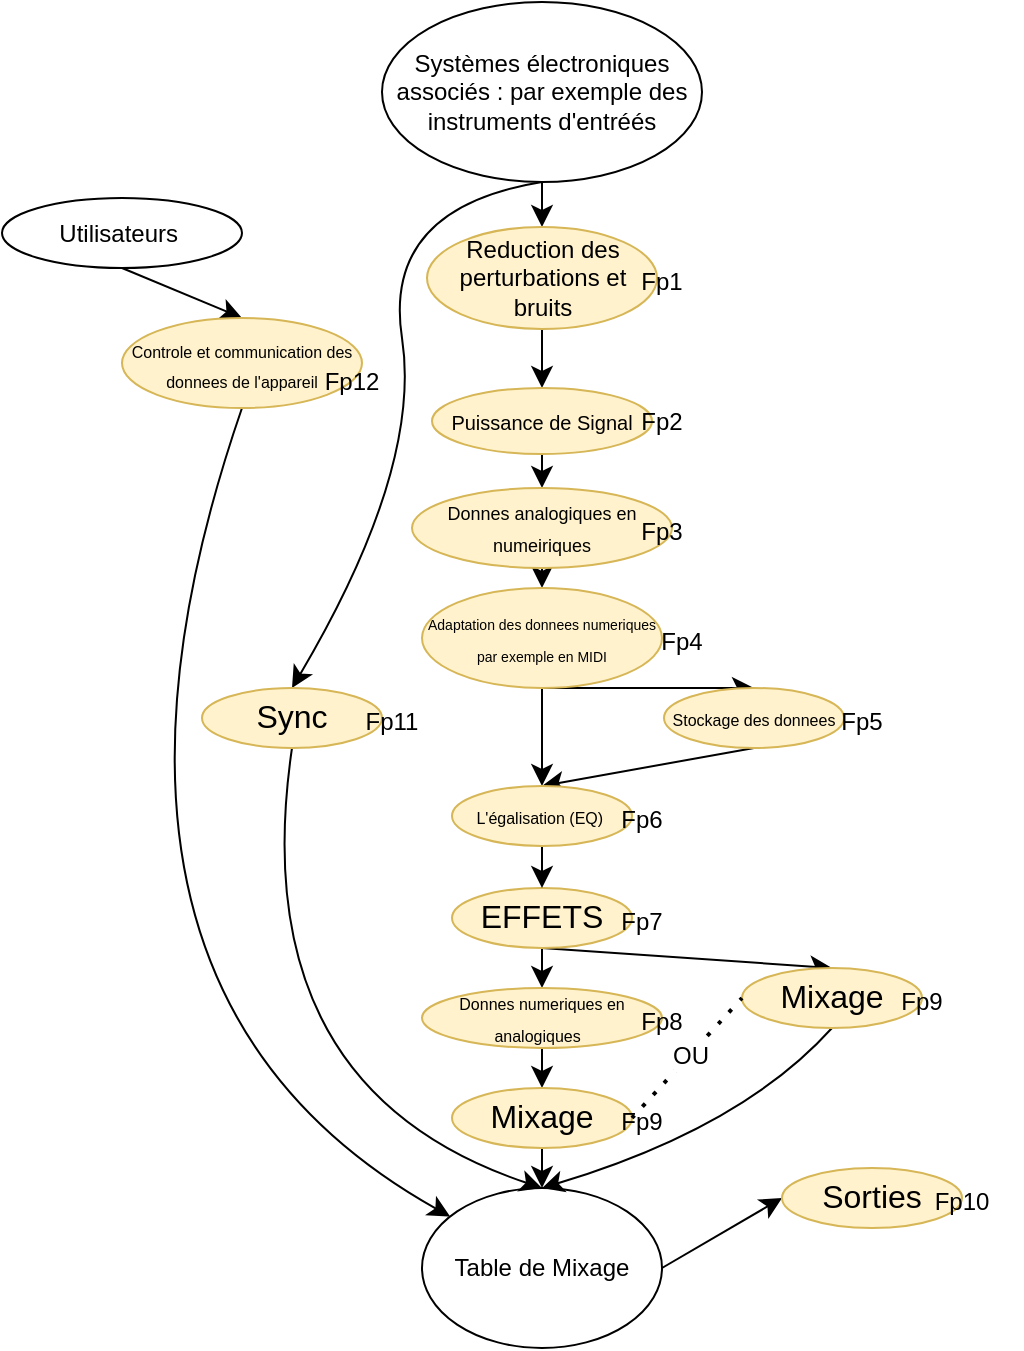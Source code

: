<mxfile version="24.8.0">
  <diagram name="Page-1" id="nfjnk0WSctsV5qFrpnp4">
    <mxGraphModel dx="432" dy="264" grid="1" gridSize="10" guides="1" tooltips="1" connect="1" arrows="1" fold="1" page="1" pageScale="1" pageWidth="850" pageHeight="1100" math="0" shadow="0">
      <root>
        <mxCell id="0" />
        <mxCell id="1" parent="0" />
        <mxCell id="HOudaKGwiJ6uNKgTEQAy-31" style="edgeStyle=none;curved=1;rounded=0;orthogonalLoop=1;jettySize=auto;html=1;exitX=1;exitY=0.5;exitDx=0;exitDy=0;entryX=0;entryY=0.5;entryDx=0;entryDy=0;fontSize=12;startSize=8;endSize=8;" edge="1" parent="1" source="x2nJFmem-N3L5xUjlval-1" target="HOudaKGwiJ6uNKgTEQAy-12">
          <mxGeometry relative="1" as="geometry" />
        </mxCell>
        <mxCell id="x2nJFmem-N3L5xUjlval-1" value="Table de Mixage" style="ellipse;whiteSpace=wrap;html=1;" parent="1" vertex="1">
          <mxGeometry x="280" y="680" width="120" height="80" as="geometry" />
        </mxCell>
        <mxCell id="HOudaKGwiJ6uNKgTEQAy-14" style="edgeStyle=none;curved=1;rounded=0;orthogonalLoop=1;jettySize=auto;html=1;exitX=0.5;exitY=1;exitDx=0;exitDy=0;entryX=0.5;entryY=0;entryDx=0;entryDy=0;fontSize=12;startSize=8;endSize=8;" edge="1" parent="1" source="x2nJFmem-N3L5xUjlval-3" target="HOudaKGwiJ6uNKgTEQAy-1">
          <mxGeometry relative="1" as="geometry" />
        </mxCell>
        <mxCell id="HOudaKGwiJ6uNKgTEQAy-32" style="edgeStyle=none;curved=1;rounded=0;orthogonalLoop=1;jettySize=auto;html=1;exitX=0.5;exitY=1;exitDx=0;exitDy=0;entryX=0.5;entryY=0;entryDx=0;entryDy=0;fontSize=12;startSize=8;endSize=8;" edge="1" parent="1" source="x2nJFmem-N3L5xUjlval-3" target="HOudaKGwiJ6uNKgTEQAy-13">
          <mxGeometry relative="1" as="geometry">
            <Array as="points">
              <mxPoint x="260" y="190" />
              <mxPoint x="280" y="320" />
            </Array>
          </mxGeometry>
        </mxCell>
        <mxCell id="x2nJFmem-N3L5xUjlval-3" value="Systèmes électroniques associés : par exemple des instruments d&#39;entréés" style="ellipse;whiteSpace=wrap;html=1;" parent="1" vertex="1">
          <mxGeometry x="260" y="87" width="160" height="90" as="geometry" />
        </mxCell>
        <mxCell id="HOudaKGwiJ6uNKgTEQAy-16" style="edgeStyle=none;curved=1;rounded=0;orthogonalLoop=1;jettySize=auto;html=1;exitX=0.5;exitY=1;exitDx=0;exitDy=0;entryX=0.5;entryY=0;entryDx=0;entryDy=0;fontSize=12;startSize=8;endSize=8;" edge="1" parent="1" source="x2nJFmem-N3L5xUjlval-4" target="HOudaKGwiJ6uNKgTEQAy-3">
          <mxGeometry relative="1" as="geometry" />
        </mxCell>
        <mxCell id="x2nJFmem-N3L5xUjlval-4" value="Utilisateurs&amp;nbsp;" style="ellipse;whiteSpace=wrap;html=1;" parent="1" vertex="1">
          <mxGeometry x="70" y="185" width="120" height="35" as="geometry" />
        </mxCell>
        <mxCell id="HOudaKGwiJ6uNKgTEQAy-15" style="edgeStyle=none;curved=1;rounded=0;orthogonalLoop=1;jettySize=auto;html=1;exitX=0.5;exitY=1;exitDx=0;exitDy=0;entryX=0.5;entryY=0;entryDx=0;entryDy=0;fontSize=12;startSize=8;endSize=8;" edge="1" parent="1" source="HOudaKGwiJ6uNKgTEQAy-1" target="HOudaKGwiJ6uNKgTEQAy-2">
          <mxGeometry relative="1" as="geometry" />
        </mxCell>
        <mxCell id="HOudaKGwiJ6uNKgTEQAy-1" value="&lt;font style=&quot;font-size: 12px;&quot;&gt;Reduction des perturbations et bruits&lt;/font&gt;" style="ellipse;whiteSpace=wrap;html=1;fillColor=#fff2cc;strokeColor=#d6b656;" vertex="1" parent="1">
          <mxGeometry x="282.5" y="199.5" width="115" height="51" as="geometry" />
        </mxCell>
        <mxCell id="HOudaKGwiJ6uNKgTEQAy-17" style="edgeStyle=none;curved=1;rounded=0;orthogonalLoop=1;jettySize=auto;html=1;exitX=0.5;exitY=1;exitDx=0;exitDy=0;entryX=0.5;entryY=0;entryDx=0;entryDy=0;fontSize=12;startSize=8;endSize=8;" edge="1" parent="1" source="HOudaKGwiJ6uNKgTEQAy-2" target="HOudaKGwiJ6uNKgTEQAy-4">
          <mxGeometry relative="1" as="geometry" />
        </mxCell>
        <mxCell id="HOudaKGwiJ6uNKgTEQAy-2" value="&lt;span style=&quot;line-height: 115%;&quot;&gt;&lt;font style=&quot;font-size: 10px;&quot;&gt;Puissance de Signal&lt;/font&gt;&lt;/span&gt;" style="ellipse;whiteSpace=wrap;html=1;fillColor=#fff2cc;strokeColor=#d6b656;" vertex="1" parent="1">
          <mxGeometry x="285" y="280" width="110" height="33" as="geometry" />
        </mxCell>
        <mxCell id="HOudaKGwiJ6uNKgTEQAy-35" style="edgeStyle=none;curved=1;rounded=0;orthogonalLoop=1;jettySize=auto;html=1;exitX=0.5;exitY=1;exitDx=0;exitDy=0;fontSize=12;startSize=8;endSize=8;" edge="1" parent="1" source="HOudaKGwiJ6uNKgTEQAy-3" target="x2nJFmem-N3L5xUjlval-1">
          <mxGeometry relative="1" as="geometry">
            <Array as="points">
              <mxPoint x="90" y="580" />
            </Array>
          </mxGeometry>
        </mxCell>
        <mxCell id="HOudaKGwiJ6uNKgTEQAy-3" value="&lt;font style=&quot;font-size: 8px;&quot;&gt;Controle et communication des donnees de l&#39;appareil&lt;/font&gt;" style="ellipse;whiteSpace=wrap;html=1;fillColor=#fff2cc;strokeColor=#d6b656;" vertex="1" parent="1">
          <mxGeometry x="130" y="245" width="120" height="45" as="geometry" />
        </mxCell>
        <mxCell id="HOudaKGwiJ6uNKgTEQAy-18" style="edgeStyle=none;curved=1;rounded=0;orthogonalLoop=1;jettySize=auto;html=1;exitX=0.5;exitY=1;exitDx=0;exitDy=0;entryX=0.5;entryY=0;entryDx=0;entryDy=0;fontSize=12;startSize=8;endSize=8;" edge="1" parent="1" source="HOudaKGwiJ6uNKgTEQAy-4" target="HOudaKGwiJ6uNKgTEQAy-6">
          <mxGeometry relative="1" as="geometry" />
        </mxCell>
        <mxCell id="HOudaKGwiJ6uNKgTEQAy-4" value="&lt;span style=&quot;line-height: 115%;&quot;&gt;&lt;font style=&quot;font-size: 9px;&quot;&gt;Donnes analogiques en numeiriques&lt;/font&gt;&lt;/span&gt;" style="ellipse;whiteSpace=wrap;html=1;fillColor=#fff2cc;strokeColor=#d6b656;" vertex="1" parent="1">
          <mxGeometry x="275" y="330" width="130" height="40" as="geometry" />
        </mxCell>
        <mxCell id="HOudaKGwiJ6uNKgTEQAy-28" style="edgeStyle=none;curved=1;rounded=0;orthogonalLoop=1;jettySize=auto;html=1;exitX=0.5;exitY=1;exitDx=0;exitDy=0;entryX=0.5;entryY=0;entryDx=0;entryDy=0;fontSize=12;startSize=8;endSize=8;" edge="1" parent="1" source="HOudaKGwiJ6uNKgTEQAy-5" target="HOudaKGwiJ6uNKgTEQAy-7">
          <mxGeometry relative="1" as="geometry" />
        </mxCell>
        <mxCell id="HOudaKGwiJ6uNKgTEQAy-51" style="edgeStyle=none;curved=1;rounded=0;orthogonalLoop=1;jettySize=auto;html=1;exitX=0.5;exitY=1;exitDx=0;exitDy=0;entryX=0.5;entryY=0;entryDx=0;entryDy=0;fontSize=12;startSize=8;endSize=8;" edge="1" parent="1" source="HOudaKGwiJ6uNKgTEQAy-5" target="HOudaKGwiJ6uNKgTEQAy-50">
          <mxGeometry relative="1" as="geometry" />
        </mxCell>
        <mxCell id="HOudaKGwiJ6uNKgTEQAy-5" value="&lt;span style=&quot;font-size:12.0pt;line-height:115%;&lt;br/&gt;font-family:&amp;quot;Aptos&amp;quot;,sans-serif;mso-ascii-theme-font:minor-latin;mso-fareast-font-family:&lt;br/&gt;Aptos;mso-fareast-theme-font:minor-latin;mso-hansi-theme-font:minor-latin;&lt;br/&gt;mso-bidi-font-family:&amp;quot;Times New Roman&amp;quot;;mso-bidi-theme-font:minor-bidi;&lt;br/&gt;mso-ansi-language:FR;mso-fareast-language:EN-US;mso-bidi-language:AR-SA&quot;&gt;EFFETS&lt;/span&gt;" style="ellipse;whiteSpace=wrap;html=1;fillColor=#fff2cc;strokeColor=#d6b656;" vertex="1" parent="1">
          <mxGeometry x="295" y="530" width="90" height="30" as="geometry" />
        </mxCell>
        <mxCell id="HOudaKGwiJ6uNKgTEQAy-24" style="edgeStyle=none;curved=1;rounded=0;orthogonalLoop=1;jettySize=auto;html=1;exitX=0.5;exitY=1;exitDx=0;exitDy=0;entryX=0.5;entryY=0;entryDx=0;entryDy=0;fontSize=12;startSize=8;endSize=8;" edge="1" parent="1" source="HOudaKGwiJ6uNKgTEQAy-6" target="HOudaKGwiJ6uNKgTEQAy-9">
          <mxGeometry relative="1" as="geometry" />
        </mxCell>
        <mxCell id="HOudaKGwiJ6uNKgTEQAy-26" style="edgeStyle=none;curved=1;rounded=0;orthogonalLoop=1;jettySize=auto;html=1;exitX=0.5;exitY=1;exitDx=0;exitDy=0;entryX=0.5;entryY=0;entryDx=0;entryDy=0;fontSize=12;startSize=8;endSize=8;" edge="1" parent="1" source="HOudaKGwiJ6uNKgTEQAy-6" target="HOudaKGwiJ6uNKgTEQAy-8">
          <mxGeometry relative="1" as="geometry" />
        </mxCell>
        <mxCell id="HOudaKGwiJ6uNKgTEQAy-6" value="&lt;span style=&quot;line-height: 115%;&quot;&gt;&lt;font style=&quot;font-size: 7px;&quot;&gt;Adaptation des donnees numeriques par exemple en MIDI&lt;/font&gt;&lt;/span&gt;" style="ellipse;whiteSpace=wrap;html=1;fillColor=#fff2cc;strokeColor=#d6b656;" vertex="1" parent="1">
          <mxGeometry x="280" y="380" width="120" height="50" as="geometry" />
        </mxCell>
        <mxCell id="HOudaKGwiJ6uNKgTEQAy-29" style="edgeStyle=none;curved=1;rounded=0;orthogonalLoop=1;jettySize=auto;html=1;exitX=0.5;exitY=1;exitDx=0;exitDy=0;entryX=0.5;entryY=0;entryDx=0;entryDy=0;fontSize=12;startSize=8;endSize=8;" edge="1" parent="1" source="HOudaKGwiJ6uNKgTEQAy-7" target="HOudaKGwiJ6uNKgTEQAy-11">
          <mxGeometry relative="1" as="geometry" />
        </mxCell>
        <mxCell id="HOudaKGwiJ6uNKgTEQAy-7" value="&lt;span style=&quot;line-height: 115%;&quot;&gt;&lt;font style=&quot;font-size: 8px;&quot;&gt;Donnes numeriques&amp;nbsp;en analogiques&amp;nbsp;&amp;nbsp;&lt;/font&gt;&lt;/span&gt;" style="ellipse;whiteSpace=wrap;html=1;fillColor=#fff2cc;strokeColor=#d6b656;" vertex="1" parent="1">
          <mxGeometry x="280" y="580" width="120" height="30" as="geometry" />
        </mxCell>
        <mxCell id="HOudaKGwiJ6uNKgTEQAy-27" style="edgeStyle=none;curved=1;rounded=0;orthogonalLoop=1;jettySize=auto;html=1;exitX=0.5;exitY=1;exitDx=0;exitDy=0;entryX=0.5;entryY=0;entryDx=0;entryDy=0;fontSize=12;startSize=8;endSize=8;" edge="1" parent="1" source="HOudaKGwiJ6uNKgTEQAy-8" target="HOudaKGwiJ6uNKgTEQAy-9">
          <mxGeometry relative="1" as="geometry" />
        </mxCell>
        <mxCell id="HOudaKGwiJ6uNKgTEQAy-8" value="&lt;span style=&quot;line-height: 115%;&quot;&gt;&lt;font style=&quot;font-size: 8px;&quot;&gt;Stockage des donnees&lt;/font&gt;&lt;/span&gt;" style="ellipse;whiteSpace=wrap;html=1;fillColor=#fff2cc;strokeColor=#d6b656;" vertex="1" parent="1">
          <mxGeometry x="401" y="430" width="90" height="30" as="geometry" />
        </mxCell>
        <mxCell id="HOudaKGwiJ6uNKgTEQAy-25" style="edgeStyle=none;curved=1;rounded=0;orthogonalLoop=1;jettySize=auto;html=1;exitX=0.5;exitY=1;exitDx=0;exitDy=0;entryX=0.5;entryY=0;entryDx=0;entryDy=0;fontSize=12;startSize=8;endSize=8;" edge="1" parent="1" source="HOudaKGwiJ6uNKgTEQAy-9" target="HOudaKGwiJ6uNKgTEQAy-5">
          <mxGeometry relative="1" as="geometry" />
        </mxCell>
        <mxCell id="HOudaKGwiJ6uNKgTEQAy-9" value="&lt;span style=&quot;line-height: 115%;&quot;&gt;&lt;font style=&quot;font-size: 8px;&quot;&gt;L&#39;égalisation (EQ)&amp;nbsp;&lt;/font&gt;&lt;/span&gt;" style="ellipse;whiteSpace=wrap;html=1;fillColor=#fff2cc;strokeColor=#d6b656;" vertex="1" parent="1">
          <mxGeometry x="295" y="479" width="90" height="30" as="geometry" />
        </mxCell>
        <mxCell id="HOudaKGwiJ6uNKgTEQAy-30" style="edgeStyle=none;curved=1;rounded=0;orthogonalLoop=1;jettySize=auto;html=1;exitX=0.5;exitY=1;exitDx=0;exitDy=0;entryX=0.5;entryY=0;entryDx=0;entryDy=0;fontSize=12;startSize=8;endSize=8;" edge="1" parent="1" source="HOudaKGwiJ6uNKgTEQAy-11" target="x2nJFmem-N3L5xUjlval-1">
          <mxGeometry relative="1" as="geometry" />
        </mxCell>
        <mxCell id="HOudaKGwiJ6uNKgTEQAy-11" value="&lt;span style=&quot;font-size:12.0pt;line-height:115%;&lt;br/&gt;font-family:&amp;quot;Aptos&amp;quot;,sans-serif;mso-ascii-theme-font:minor-latin;mso-fareast-font-family:&lt;br/&gt;Aptos;mso-fareast-theme-font:minor-latin;mso-hansi-theme-font:minor-latin;&lt;br/&gt;mso-bidi-font-family:&amp;quot;Times New Roman&amp;quot;;mso-bidi-theme-font:minor-bidi;&lt;br/&gt;mso-ansi-language:FR;mso-fareast-language:EN-US;mso-bidi-language:AR-SA&quot;&gt;Mixage&lt;/span&gt;" style="ellipse;whiteSpace=wrap;html=1;fillColor=#fff2cc;strokeColor=#d6b656;" vertex="1" parent="1">
          <mxGeometry x="295" y="630" width="90" height="30" as="geometry" />
        </mxCell>
        <mxCell id="HOudaKGwiJ6uNKgTEQAy-12" value="&lt;span style=&quot;font-size:12.0pt;line-height:115%;&lt;br/&gt;font-family:&amp;quot;Aptos&amp;quot;,sans-serif;mso-ascii-theme-font:minor-latin;mso-fareast-font-family:&lt;br/&gt;Aptos;mso-fareast-theme-font:minor-latin;mso-hansi-theme-font:minor-latin;&lt;br/&gt;mso-bidi-font-family:&amp;quot;Times New Roman&amp;quot;;mso-bidi-theme-font:minor-bidi;&lt;br/&gt;mso-ansi-language:FR;mso-fareast-language:EN-US;mso-bidi-language:AR-SA&quot;&gt;Sorties&lt;/span&gt;" style="ellipse;whiteSpace=wrap;html=1;fillColor=#fff2cc;strokeColor=#d6b656;" vertex="1" parent="1">
          <mxGeometry x="460" y="670" width="90" height="30" as="geometry" />
        </mxCell>
        <mxCell id="HOudaKGwiJ6uNKgTEQAy-33" style="edgeStyle=none;curved=1;rounded=0;orthogonalLoop=1;jettySize=auto;html=1;exitX=0.5;exitY=1;exitDx=0;exitDy=0;fontSize=12;startSize=8;endSize=8;entryX=0.5;entryY=0;entryDx=0;entryDy=0;" edge="1" parent="1" source="HOudaKGwiJ6uNKgTEQAy-13" target="x2nJFmem-N3L5xUjlval-1">
          <mxGeometry relative="1" as="geometry">
            <mxPoint x="250" y="660" as="targetPoint" />
            <Array as="points">
              <mxPoint x="190" y="630" />
            </Array>
          </mxGeometry>
        </mxCell>
        <mxCell id="HOudaKGwiJ6uNKgTEQAy-13" value="&lt;span style=&quot;font-size:12.0pt;line-height:115%;&lt;br/&gt;font-family:&amp;quot;Aptos&amp;quot;,sans-serif;mso-ascii-theme-font:minor-latin;mso-fareast-font-family:&lt;br/&gt;Aptos;mso-fareast-theme-font:minor-latin;mso-hansi-theme-font:minor-latin;&lt;br/&gt;mso-bidi-font-family:&amp;quot;Times New Roman&amp;quot;;mso-bidi-theme-font:minor-bidi;&lt;br/&gt;mso-ansi-language:FR;mso-fareast-language:EN-US;mso-bidi-language:AR-SA&quot;&gt;Sync&lt;/span&gt;" style="ellipse;whiteSpace=wrap;html=1;fillColor=#fff2cc;strokeColor=#d6b656;" vertex="1" parent="1">
          <mxGeometry x="170" y="430" width="90" height="30" as="geometry" />
        </mxCell>
        <mxCell id="HOudaKGwiJ6uNKgTEQAy-37" value="&lt;font style=&quot;font-size: 12px;&quot;&gt;Fp1&lt;/font&gt;" style="text;html=1;align=center;verticalAlign=middle;whiteSpace=wrap;rounded=0;fontSize=16;" vertex="1" parent="1">
          <mxGeometry x="370" y="210" width="60" height="30" as="geometry" />
        </mxCell>
        <mxCell id="HOudaKGwiJ6uNKgTEQAy-38" value="&lt;font style=&quot;font-size: 12px;&quot;&gt;Fp2&lt;/font&gt;" style="text;html=1;align=center;verticalAlign=middle;whiteSpace=wrap;rounded=0;fontSize=16;" vertex="1" parent="1">
          <mxGeometry x="370" y="280" width="60" height="30" as="geometry" />
        </mxCell>
        <mxCell id="HOudaKGwiJ6uNKgTEQAy-40" value="&lt;font style=&quot;font-size: 12px;&quot;&gt;Fp3&lt;/font&gt;" style="text;html=1;align=center;verticalAlign=middle;whiteSpace=wrap;rounded=0;fontSize=16;" vertex="1" parent="1">
          <mxGeometry x="370" y="335" width="60" height="30" as="geometry" />
        </mxCell>
        <mxCell id="HOudaKGwiJ6uNKgTEQAy-41" value="&lt;font style=&quot;font-size: 12px;&quot;&gt;Fp4&lt;/font&gt;" style="text;html=1;align=center;verticalAlign=middle;whiteSpace=wrap;rounded=0;fontSize=16;" vertex="1" parent="1">
          <mxGeometry x="380" y="390" width="60" height="30" as="geometry" />
        </mxCell>
        <mxCell id="HOudaKGwiJ6uNKgTEQAy-42" value="&lt;font style=&quot;font-size: 12px;&quot;&gt;Fp5&lt;/font&gt;" style="text;html=1;align=center;verticalAlign=middle;whiteSpace=wrap;rounded=0;fontSize=16;" vertex="1" parent="1">
          <mxGeometry x="470" y="430" width="60" height="30" as="geometry" />
        </mxCell>
        <mxCell id="HOudaKGwiJ6uNKgTEQAy-43" value="&lt;font style=&quot;font-size: 12px;&quot;&gt;Fp6&lt;/font&gt;" style="text;html=1;align=center;verticalAlign=middle;whiteSpace=wrap;rounded=0;fontSize=16;" vertex="1" parent="1">
          <mxGeometry x="360" y="479" width="60" height="30" as="geometry" />
        </mxCell>
        <mxCell id="HOudaKGwiJ6uNKgTEQAy-44" value="&lt;font style=&quot;font-size: 12px;&quot;&gt;Fp7&lt;/font&gt;" style="text;html=1;align=center;verticalAlign=middle;whiteSpace=wrap;rounded=0;fontSize=16;" vertex="1" parent="1">
          <mxGeometry x="360" y="530" width="60" height="30" as="geometry" />
        </mxCell>
        <mxCell id="HOudaKGwiJ6uNKgTEQAy-45" value="&lt;font style=&quot;font-size: 12px;&quot;&gt;Fp8&lt;/font&gt;" style="text;html=1;align=center;verticalAlign=middle;whiteSpace=wrap;rounded=0;fontSize=16;" vertex="1" parent="1">
          <mxGeometry x="370" y="580" width="60" height="30" as="geometry" />
        </mxCell>
        <mxCell id="HOudaKGwiJ6uNKgTEQAy-47" value="&lt;font style=&quot;font-size: 12px;&quot;&gt;Fp10&lt;/font&gt;" style="text;html=1;align=center;verticalAlign=middle;whiteSpace=wrap;rounded=0;fontSize=16;" vertex="1" parent="1">
          <mxGeometry x="520" y="670" width="60" height="30" as="geometry" />
        </mxCell>
        <mxCell id="HOudaKGwiJ6uNKgTEQAy-48" value="&lt;font style=&quot;font-size: 12px;&quot;&gt;Fp11&lt;/font&gt;" style="text;html=1;align=center;verticalAlign=middle;whiteSpace=wrap;rounded=0;fontSize=16;" vertex="1" parent="1">
          <mxGeometry x="235" y="430" width="60" height="30" as="geometry" />
        </mxCell>
        <mxCell id="HOudaKGwiJ6uNKgTEQAy-49" value="&lt;font style=&quot;font-size: 12px;&quot;&gt;Fp12&lt;/font&gt;" style="text;html=1;align=center;verticalAlign=middle;whiteSpace=wrap;rounded=0;fontSize=16;" vertex="1" parent="1">
          <mxGeometry x="215" y="260" width="60" height="30" as="geometry" />
        </mxCell>
        <mxCell id="HOudaKGwiJ6uNKgTEQAy-52" style="edgeStyle=none;curved=1;rounded=0;orthogonalLoop=1;jettySize=auto;html=1;exitX=0.5;exitY=1;exitDx=0;exitDy=0;entryX=0.5;entryY=0;entryDx=0;entryDy=0;fontSize=12;startSize=8;endSize=8;" edge="1" parent="1" source="HOudaKGwiJ6uNKgTEQAy-50" target="x2nJFmem-N3L5xUjlval-1">
          <mxGeometry relative="1" as="geometry">
            <Array as="points">
              <mxPoint x="440" y="650" />
            </Array>
          </mxGeometry>
        </mxCell>
        <mxCell id="HOudaKGwiJ6uNKgTEQAy-50" value="&lt;span style=&quot;font-size:12.0pt;line-height:115%;&lt;br/&gt;font-family:&amp;quot;Aptos&amp;quot;,sans-serif;mso-ascii-theme-font:minor-latin;mso-fareast-font-family:&lt;br/&gt;Aptos;mso-fareast-theme-font:minor-latin;mso-hansi-theme-font:minor-latin;&lt;br/&gt;mso-bidi-font-family:&amp;quot;Times New Roman&amp;quot;;mso-bidi-theme-font:minor-bidi;&lt;br/&gt;mso-ansi-language:FR;mso-fareast-language:EN-US;mso-bidi-language:AR-SA&quot;&gt;Mixage&lt;/span&gt;" style="ellipse;whiteSpace=wrap;html=1;fillColor=#fff2cc;strokeColor=#d6b656;" vertex="1" parent="1">
          <mxGeometry x="440" y="570" width="90" height="30" as="geometry" />
        </mxCell>
        <mxCell id="HOudaKGwiJ6uNKgTEQAy-53" value="" style="endArrow=none;dashed=1;html=1;dashPattern=1 3;strokeWidth=2;rounded=0;fontSize=12;startSize=8;endSize=8;curved=1;entryX=0;entryY=0.5;entryDx=0;entryDy=0;exitX=1;exitY=0.5;exitDx=0;exitDy=0;" edge="1" parent="1" source="HOudaKGwiJ6uNKgTEQAy-11" target="HOudaKGwiJ6uNKgTEQAy-50">
          <mxGeometry width="50" height="50" relative="1" as="geometry">
            <mxPoint x="430" y="620" as="sourcePoint" />
            <mxPoint x="370" y="590" as="targetPoint" />
          </mxGeometry>
        </mxCell>
        <mxCell id="HOudaKGwiJ6uNKgTEQAy-54" value="OU" style="edgeLabel;html=1;align=center;verticalAlign=middle;resizable=0;points=[];fontSize=12;" vertex="1" connectable="0" parent="HOudaKGwiJ6uNKgTEQAy-53">
          <mxGeometry x="0.033" relative="1" as="geometry">
            <mxPoint as="offset" />
          </mxGeometry>
        </mxCell>
        <mxCell id="HOudaKGwiJ6uNKgTEQAy-46" value="&lt;font style=&quot;font-size: 12px;&quot;&gt;Fp9&lt;/font&gt;" style="text;html=1;align=center;verticalAlign=middle;whiteSpace=wrap;rounded=0;fontSize=16;" vertex="1" parent="1">
          <mxGeometry x="360" y="630" width="60" height="30" as="geometry" />
        </mxCell>
        <mxCell id="HOudaKGwiJ6uNKgTEQAy-55" value="&lt;font style=&quot;font-size: 12px;&quot;&gt;Fp9&lt;/font&gt;" style="text;html=1;align=center;verticalAlign=middle;whiteSpace=wrap;rounded=0;fontSize=16;" vertex="1" parent="1">
          <mxGeometry x="500" y="570" width="60" height="30" as="geometry" />
        </mxCell>
      </root>
    </mxGraphModel>
  </diagram>
</mxfile>
